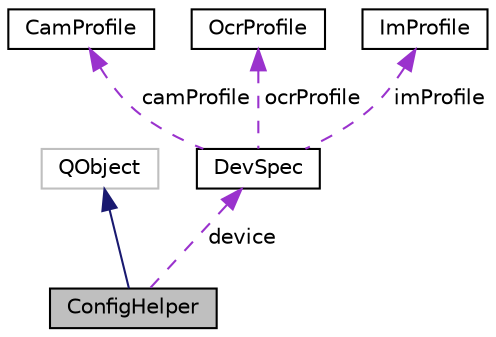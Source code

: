 digraph "ConfigHelper"
{
  edge [fontname="Helvetica",fontsize="10",labelfontname="Helvetica",labelfontsize="10"];
  node [fontname="Helvetica",fontsize="10",shape=record];
  Node2 [label="ConfigHelper",height=0.2,width=0.4,color="black", fillcolor="grey75", style="filled", fontcolor="black"];
  Node3 -> Node2 [dir="back",color="midnightblue",fontsize="10",style="solid"];
  Node3 [label="QObject",height=0.2,width=0.4,color="grey75", fillcolor="white", style="filled"];
  Node4 -> Node2 [dir="back",color="darkorchid3",fontsize="10",style="dashed",label=" device" ];
  Node4 [label="DevSpec",height=0.2,width=0.4,color="black", fillcolor="white", style="filled",URL="$struct_dev_spec.html",tooltip="device specific parameters include camera,image process, ocr process "];
  Node5 -> Node4 [dir="back",color="darkorchid3",fontsize="10",style="dashed",label=" camProfile" ];
  Node5 [label="CamProfile",height=0.2,width=0.4,color="black", fillcolor="white", style="filled",URL="$struct_cam_profile.html"];
  Node6 -> Node4 [dir="back",color="darkorchid3",fontsize="10",style="dashed",label=" ocrProfile" ];
  Node6 [label="OcrProfile",height=0.2,width=0.4,color="black", fillcolor="white", style="filled",URL="$struct_ocr_profile.html"];
  Node7 -> Node4 [dir="back",color="darkorchid3",fontsize="10",style="dashed",label=" imProfile" ];
  Node7 [label="ImProfile",height=0.2,width=0.4,color="black", fillcolor="white", style="filled",URL="$struct_im_profile.html"];
}
